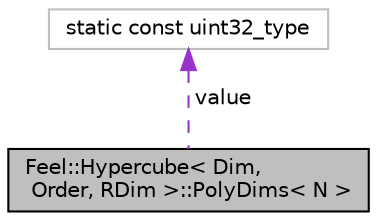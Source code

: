 digraph "Feel::Hypercube&lt; Dim, Order, RDim &gt;::PolyDims&lt; N &gt;"
{
 // LATEX_PDF_SIZE
  edge [fontname="Helvetica",fontsize="10",labelfontname="Helvetica",labelfontsize="10"];
  node [fontname="Helvetica",fontsize="10",shape=record];
  Node1 [label="Feel::Hypercube\< Dim,\l Order, RDim \>::PolyDims\< N \>",height=0.2,width=0.4,color="black", fillcolor="grey75", style="filled", fontcolor="black",tooltip=" "];
  Node2 -> Node1 [dir="back",color="darkorchid3",fontsize="10",style="dashed",label=" value" ,fontname="Helvetica"];
  Node2 [label="static const uint32_type",height=0.2,width=0.4,color="grey75", fillcolor="white", style="filled",tooltip=" "];
}
